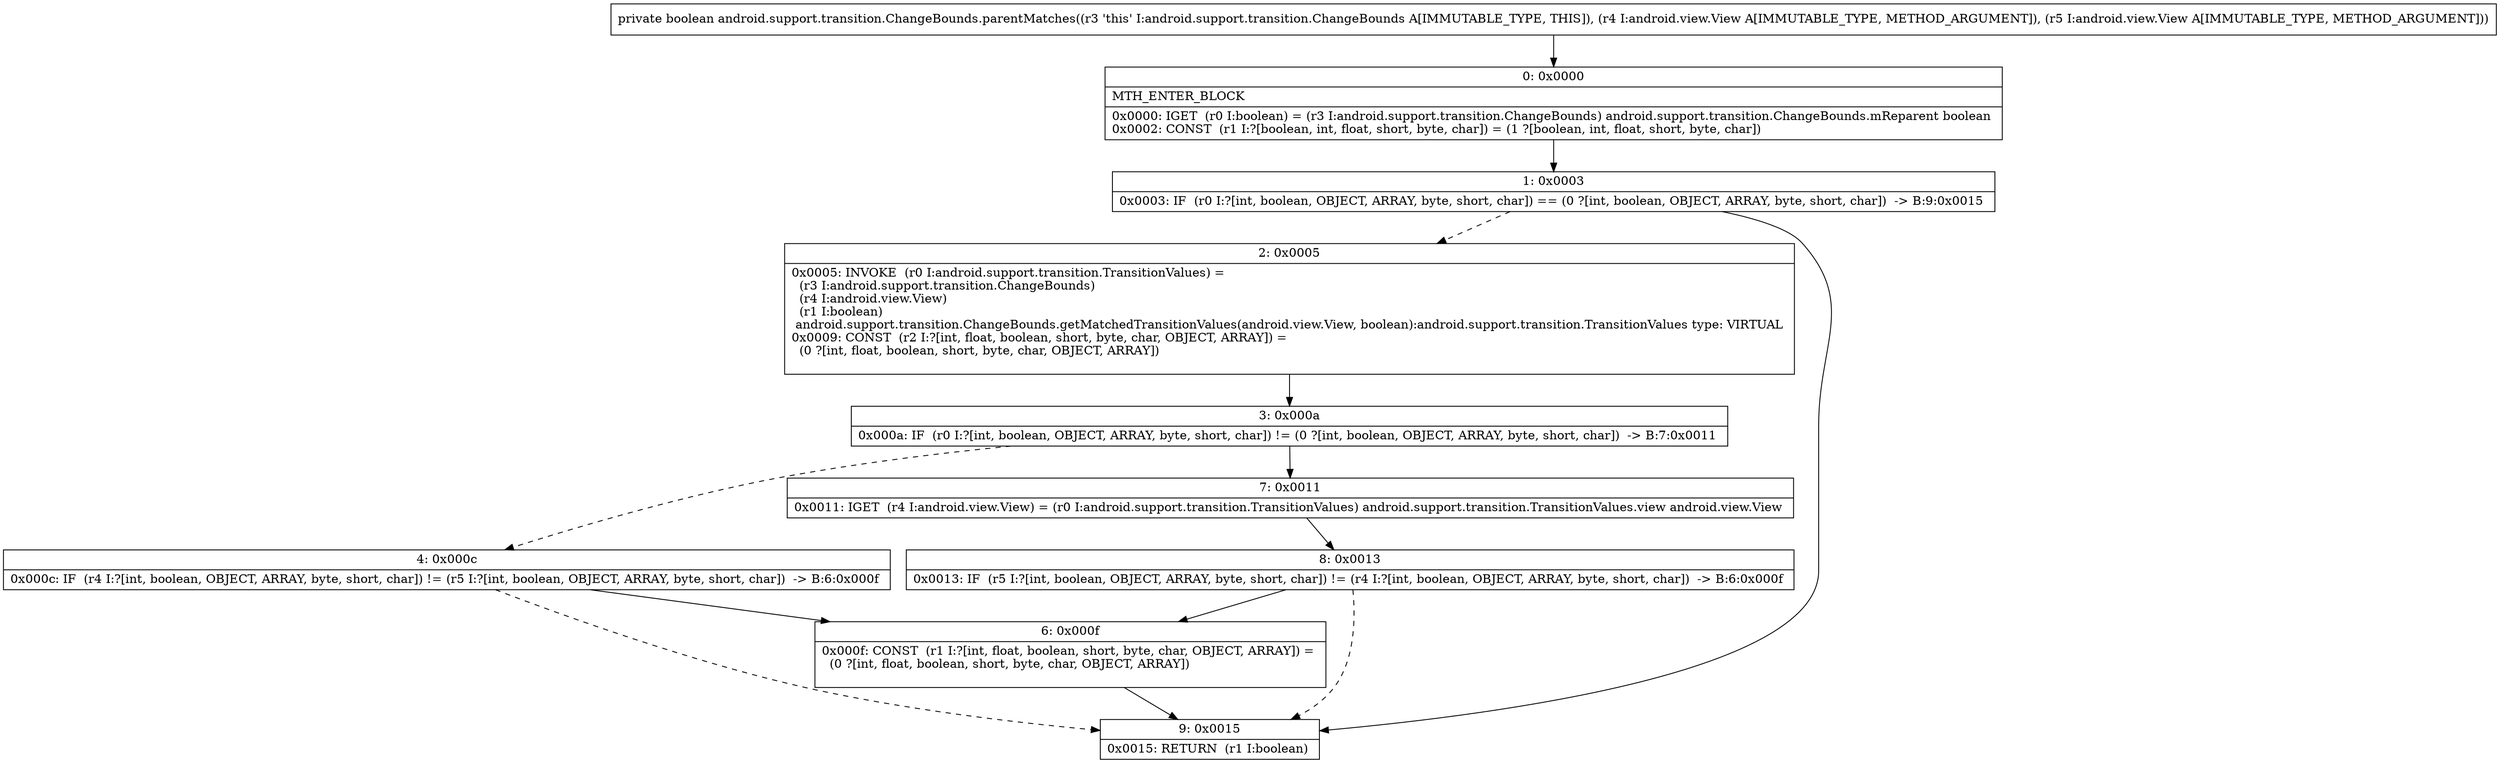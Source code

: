 digraph "CFG forandroid.support.transition.ChangeBounds.parentMatches(Landroid\/view\/View;Landroid\/view\/View;)Z" {
Node_0 [shape=record,label="{0\:\ 0x0000|MTH_ENTER_BLOCK\l|0x0000: IGET  (r0 I:boolean) = (r3 I:android.support.transition.ChangeBounds) android.support.transition.ChangeBounds.mReparent boolean \l0x0002: CONST  (r1 I:?[boolean, int, float, short, byte, char]) = (1 ?[boolean, int, float, short, byte, char]) \l}"];
Node_1 [shape=record,label="{1\:\ 0x0003|0x0003: IF  (r0 I:?[int, boolean, OBJECT, ARRAY, byte, short, char]) == (0 ?[int, boolean, OBJECT, ARRAY, byte, short, char])  \-\> B:9:0x0015 \l}"];
Node_2 [shape=record,label="{2\:\ 0x0005|0x0005: INVOKE  (r0 I:android.support.transition.TransitionValues) = \l  (r3 I:android.support.transition.ChangeBounds)\l  (r4 I:android.view.View)\l  (r1 I:boolean)\l android.support.transition.ChangeBounds.getMatchedTransitionValues(android.view.View, boolean):android.support.transition.TransitionValues type: VIRTUAL \l0x0009: CONST  (r2 I:?[int, float, boolean, short, byte, char, OBJECT, ARRAY]) = \l  (0 ?[int, float, boolean, short, byte, char, OBJECT, ARRAY])\l \l}"];
Node_3 [shape=record,label="{3\:\ 0x000a|0x000a: IF  (r0 I:?[int, boolean, OBJECT, ARRAY, byte, short, char]) != (0 ?[int, boolean, OBJECT, ARRAY, byte, short, char])  \-\> B:7:0x0011 \l}"];
Node_4 [shape=record,label="{4\:\ 0x000c|0x000c: IF  (r4 I:?[int, boolean, OBJECT, ARRAY, byte, short, char]) != (r5 I:?[int, boolean, OBJECT, ARRAY, byte, short, char])  \-\> B:6:0x000f \l}"];
Node_6 [shape=record,label="{6\:\ 0x000f|0x000f: CONST  (r1 I:?[int, float, boolean, short, byte, char, OBJECT, ARRAY]) = \l  (0 ?[int, float, boolean, short, byte, char, OBJECT, ARRAY])\l \l}"];
Node_7 [shape=record,label="{7\:\ 0x0011|0x0011: IGET  (r4 I:android.view.View) = (r0 I:android.support.transition.TransitionValues) android.support.transition.TransitionValues.view android.view.View \l}"];
Node_8 [shape=record,label="{8\:\ 0x0013|0x0013: IF  (r5 I:?[int, boolean, OBJECT, ARRAY, byte, short, char]) != (r4 I:?[int, boolean, OBJECT, ARRAY, byte, short, char])  \-\> B:6:0x000f \l}"];
Node_9 [shape=record,label="{9\:\ 0x0015|0x0015: RETURN  (r1 I:boolean) \l}"];
MethodNode[shape=record,label="{private boolean android.support.transition.ChangeBounds.parentMatches((r3 'this' I:android.support.transition.ChangeBounds A[IMMUTABLE_TYPE, THIS]), (r4 I:android.view.View A[IMMUTABLE_TYPE, METHOD_ARGUMENT]), (r5 I:android.view.View A[IMMUTABLE_TYPE, METHOD_ARGUMENT])) }"];
MethodNode -> Node_0;
Node_0 -> Node_1;
Node_1 -> Node_2[style=dashed];
Node_1 -> Node_9;
Node_2 -> Node_3;
Node_3 -> Node_4[style=dashed];
Node_3 -> Node_7;
Node_4 -> Node_6;
Node_4 -> Node_9[style=dashed];
Node_6 -> Node_9;
Node_7 -> Node_8;
Node_8 -> Node_6;
Node_8 -> Node_9[style=dashed];
}

